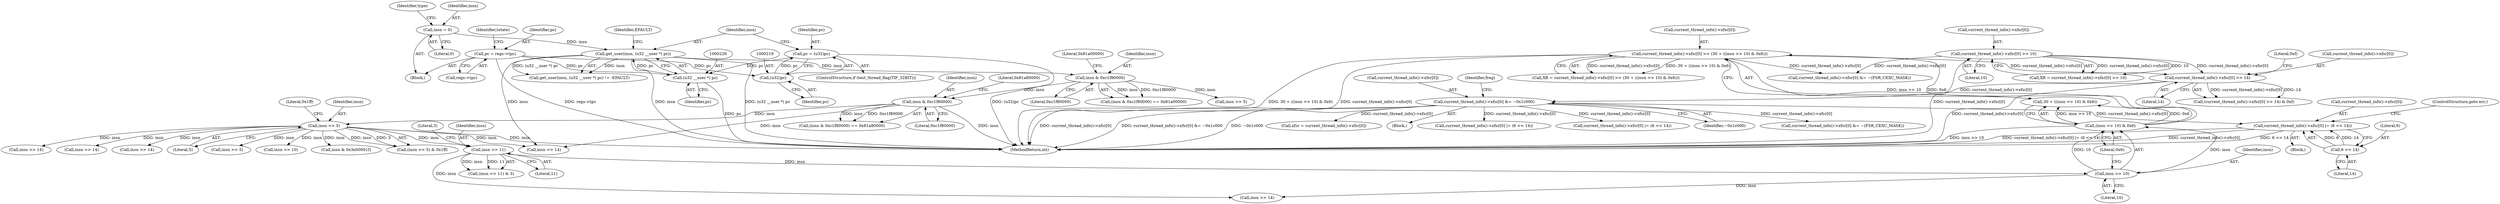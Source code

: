 digraph "0_linux_a8b0ca17b80e92faab46ee7179ba9e99ccb61233_42@array" {
"1001071" [label="(Call,current_thread_info()->xfsr[0] |= (6 << 14))"];
"1001046" [label="(Call,current_thread_info()->xfsr[0] &= ~0x1c000)"];
"1001031" [label="(Call,current_thread_info()->xfsr[0] >> 14)"];
"1000609" [label="(Call,current_thread_info()->xfsr[0] >> 10)"];
"1000619" [label="(Call,current_thread_info()->xfsr[0] >> (30 + ((insn >> 10) & 0x6)))"];
"1000627" [label="(Call,(insn >> 10) & 0x6)"];
"1000628" [label="(Call,insn >> 10)"];
"1000603" [label="(Call,insn >> 11)"];
"1000571" [label="(Call,insn >> 5)"];
"1000561" [label="(Call,insn & 0xc1f80000)"];
"1000233" [label="(Call,insn & 0xc1f80000)"];
"1000223" [label="(Call,get_user(insn, (u32 __user *) pc))"];
"1000166" [label="(Call,insn = 0)"];
"1000225" [label="(Call,(u32 __user *) pc)"];
"1000216" [label="(Call,pc = (u32)pc)"];
"1000218" [label="(Call,(u32)pc)"];
"1000154" [label="(Call,pc = regs->tpc)"];
"1001077" [label="(Call,6 << 14)"];
"1000224" [label="(Identifier,insn)"];
"1000227" [label="(Identifier,pc)"];
"1000629" [label="(Identifier,insn)"];
"1000573" [label="(Literal,5)"];
"1001052" [label="(Identifier,~0x1c000)"];
"1001080" [label="(ControlStructure,goto err;)"];
"1001031" [label="(Call,current_thread_info()->xfsr[0] >> 14)"];
"1001070" [label="(Block,)"];
"1000166" [label="(Call,insn = 0)"];
"1000731" [label="(Call,insn >> 5)"];
"1000970" [label="(Call,current_thread_info()->xfsr[0] &= ~(FSR_CEXC_MASK))"];
"1000630" [label="(Literal,10)"];
"1000604" [label="(Identifier,insn)"];
"1000609" [label="(Call,current_thread_info()->xfsr[0] >> 10)"];
"1000615" [label="(Literal,10)"];
"1001079" [label="(Literal,14)"];
"1000213" [label="(ControlStructure,if (test_thread_flag(TIF_32BIT)))"];
"1000233" [label="(Call,insn & 0xc1f80000)"];
"1000225" [label="(Call,(u32 __user *) pc)"];
"1000957" [label="(Call,insn >> 10)"];
"1001001" [label="(Call,insn & 0x3e00001f)"];
"1000222" [label="(Call,get_user(insn, (u32 __user *) pc) != -EFAULT)"];
"1000628" [label="(Call,insn >> 10)"];
"1001765" [label="(Call,xfsr = current_thread_info()->xfsr[0])"];
"1000570" [label="(Call,(insn >> 5) & 0x1ff)"];
"1000560" [label="(Call,(insn & 0xc1f80000) == 0x81a80000)"];
"1000564" [label="(Literal,0x81a80000)"];
"1001015" [label="(Block,)"];
"1000168" [label="(Literal,0)"];
"1000152" [label="(Block,)"];
"1000625" [label="(Call,30 + ((insn >> 10) & 0x6))"];
"1000217" [label="(Identifier,pc)"];
"1000229" [label="(Identifier,EFAULT)"];
"1000571" [label="(Call,insn >> 5)"];
"1000235" [label="(Literal,0xc1f80000)"];
"1000232" [label="(Call,(insn & 0xc1f80000) == 0x81a00000)"];
"1000154" [label="(Call,pc = regs->tpc)"];
"1001047" [label="(Call,current_thread_info()->xfsr[0])"];
"1001072" [label="(Call,current_thread_info()->xfsr[0])"];
"1000561" [label="(Call,insn & 0xc1f80000)"];
"1001054" [label="(Identifier,freg)"];
"1001037" [label="(Literal,14)"];
"1000216" [label="(Call,pc = (u32)pc)"];
"1001046" [label="(Call,current_thread_info()->xfsr[0] &= ~0x1c000)"];
"1000161" [label="(Identifier,tstate)"];
"1001166" [label="(Call,current_thread_info()->xfsr[0] |= (6 << 14))"];
"1000627" [label="(Call,(insn >> 10) & 0x6)"];
"1000155" [label="(Identifier,pc)"];
"1000606" [label="(Literal,3)"];
"1000240" [label="(Call,insn >> 5)"];
"1000234" [label="(Identifier,insn)"];
"1000620" [label="(Call,current_thread_info()->xfsr[0])"];
"1001265" [label="(Call,current_thread_info()->xfsr[0] |= (6 << 14))"];
"1000619" [label="(Call,current_thread_info()->xfsr[0] >> (30 + ((insn >> 10) & 0x6)))"];
"1001071" [label="(Call,current_thread_info()->xfsr[0] |= (6 << 14))"];
"1000607" [label="(Call,XR = current_thread_info()->xfsr[0] >> 10)"];
"1000223" [label="(Call,get_user(insn, (u32 __user *) pc))"];
"1000617" [label="(Call,XR = current_thread_info()->xfsr[0] >> (30 + ((insn >> 10) & 0x6)))"];
"1000574" [label="(Literal,0x1ff)"];
"1000572" [label="(Identifier,insn)"];
"1000563" [label="(Literal,0xc1f80000)"];
"1000602" [label="(Call,(insn >> 11) & 3)"];
"1000842" [label="(Call,insn >> 14)"];
"1000562" [label="(Identifier,insn)"];
"1001078" [label="(Literal,6)"];
"1001056" [label="(Call,insn >> 14)"];
"1000603" [label="(Call,insn >> 11)"];
"1000605" [label="(Literal,11)"];
"1000610" [label="(Call,current_thread_info()->xfsr[0])"];
"1000156" [label="(Call,regs->tpc)"];
"1001895" [label="(MethodReturn,int)"];
"1000220" [label="(Identifier,pc)"];
"1000218" [label="(Call,(u32)pc)"];
"1000825" [label="(Call,insn >> 14)"];
"1000712" [label="(Call,insn >> 14)"];
"1000640" [label="(Call,insn >> 14)"];
"1000171" [label="(Identifier,type)"];
"1000236" [label="(Literal,0x81a00000)"];
"1001870" [label="(Call,current_thread_info()->xfsr[0] &= ~(FSR_CEXC_MASK))"];
"1001038" [label="(Literal,0xf)"];
"1001077" [label="(Call,6 << 14)"];
"1000631" [label="(Literal,0x6)"];
"1001030" [label="(Call,(current_thread_info()->xfsr[0] >> 14) & 0xf)"];
"1001032" [label="(Call,current_thread_info()->xfsr[0])"];
"1000167" [label="(Identifier,insn)"];
"1001071" -> "1001070"  [label="AST: "];
"1001071" -> "1001077"  [label="CFG: "];
"1001072" -> "1001071"  [label="AST: "];
"1001077" -> "1001071"  [label="AST: "];
"1001080" -> "1001071"  [label="CFG: "];
"1001071" -> "1001895"  [label="DDG: current_thread_info()->xfsr[0]"];
"1001071" -> "1001895"  [label="DDG: 6 << 14"];
"1001071" -> "1001895"  [label="DDG: current_thread_info()->xfsr[0] |= (6 << 14)"];
"1001046" -> "1001071"  [label="DDG: current_thread_info()->xfsr[0]"];
"1001077" -> "1001071"  [label="DDG: 6"];
"1001077" -> "1001071"  [label="DDG: 14"];
"1001046" -> "1001015"  [label="AST: "];
"1001046" -> "1001052"  [label="CFG: "];
"1001047" -> "1001046"  [label="AST: "];
"1001052" -> "1001046"  [label="AST: "];
"1001054" -> "1001046"  [label="CFG: "];
"1001046" -> "1001895"  [label="DDG: current_thread_info()->xfsr[0]"];
"1001046" -> "1001895"  [label="DDG: current_thread_info()->xfsr[0] &= ~0x1c000"];
"1001046" -> "1001895"  [label="DDG: ~0x1c000"];
"1001031" -> "1001046"  [label="DDG: current_thread_info()->xfsr[0]"];
"1001046" -> "1001166"  [label="DDG: current_thread_info()->xfsr[0]"];
"1001046" -> "1001265"  [label="DDG: current_thread_info()->xfsr[0]"];
"1001046" -> "1001765"  [label="DDG: current_thread_info()->xfsr[0]"];
"1001046" -> "1001870"  [label="DDG: current_thread_info()->xfsr[0]"];
"1001031" -> "1001030"  [label="AST: "];
"1001031" -> "1001037"  [label="CFG: "];
"1001032" -> "1001031"  [label="AST: "];
"1001037" -> "1001031"  [label="AST: "];
"1001038" -> "1001031"  [label="CFG: "];
"1001031" -> "1001895"  [label="DDG: current_thread_info()->xfsr[0]"];
"1001031" -> "1001030"  [label="DDG: current_thread_info()->xfsr[0]"];
"1001031" -> "1001030"  [label="DDG: 14"];
"1000609" -> "1001031"  [label="DDG: current_thread_info()->xfsr[0]"];
"1000619" -> "1001031"  [label="DDG: current_thread_info()->xfsr[0]"];
"1000609" -> "1000607"  [label="AST: "];
"1000609" -> "1000615"  [label="CFG: "];
"1000610" -> "1000609"  [label="AST: "];
"1000615" -> "1000609"  [label="AST: "];
"1000607" -> "1000609"  [label="CFG: "];
"1000609" -> "1001895"  [label="DDG: current_thread_info()->xfsr[0]"];
"1000609" -> "1000607"  [label="DDG: current_thread_info()->xfsr[0]"];
"1000609" -> "1000607"  [label="DDG: 10"];
"1000609" -> "1000970"  [label="DDG: current_thread_info()->xfsr[0]"];
"1000619" -> "1000617"  [label="AST: "];
"1000619" -> "1000625"  [label="CFG: "];
"1000620" -> "1000619"  [label="AST: "];
"1000625" -> "1000619"  [label="AST: "];
"1000617" -> "1000619"  [label="CFG: "];
"1000619" -> "1001895"  [label="DDG: 30 + ((insn >> 10) & 0x6)"];
"1000619" -> "1001895"  [label="DDG: current_thread_info()->xfsr[0]"];
"1000619" -> "1000617"  [label="DDG: current_thread_info()->xfsr[0]"];
"1000619" -> "1000617"  [label="DDG: 30 + ((insn >> 10) & 0x6)"];
"1000627" -> "1000619"  [label="DDG: insn >> 10"];
"1000627" -> "1000619"  [label="DDG: 0x6"];
"1000619" -> "1000970"  [label="DDG: current_thread_info()->xfsr[0]"];
"1000627" -> "1000625"  [label="AST: "];
"1000627" -> "1000631"  [label="CFG: "];
"1000628" -> "1000627"  [label="AST: "];
"1000631" -> "1000627"  [label="AST: "];
"1000625" -> "1000627"  [label="CFG: "];
"1000627" -> "1001895"  [label="DDG: insn >> 10"];
"1000627" -> "1000625"  [label="DDG: insn >> 10"];
"1000627" -> "1000625"  [label="DDG: 0x6"];
"1000628" -> "1000627"  [label="DDG: insn"];
"1000628" -> "1000627"  [label="DDG: 10"];
"1000628" -> "1000630"  [label="CFG: "];
"1000629" -> "1000628"  [label="AST: "];
"1000630" -> "1000628"  [label="AST: "];
"1000631" -> "1000628"  [label="CFG: "];
"1000603" -> "1000628"  [label="DDG: insn"];
"1000628" -> "1000640"  [label="DDG: insn"];
"1000603" -> "1000602"  [label="AST: "];
"1000603" -> "1000605"  [label="CFG: "];
"1000604" -> "1000603"  [label="AST: "];
"1000605" -> "1000603"  [label="AST: "];
"1000606" -> "1000603"  [label="CFG: "];
"1000603" -> "1000602"  [label="DDG: insn"];
"1000603" -> "1000602"  [label="DDG: 11"];
"1000571" -> "1000603"  [label="DDG: insn"];
"1000603" -> "1000640"  [label="DDG: insn"];
"1000571" -> "1000570"  [label="AST: "];
"1000571" -> "1000573"  [label="CFG: "];
"1000572" -> "1000571"  [label="AST: "];
"1000573" -> "1000571"  [label="AST: "];
"1000574" -> "1000571"  [label="CFG: "];
"1000571" -> "1001895"  [label="DDG: insn"];
"1000571" -> "1000570"  [label="DDG: insn"];
"1000571" -> "1000570"  [label="DDG: 5"];
"1000561" -> "1000571"  [label="DDG: insn"];
"1000571" -> "1000712"  [label="DDG: insn"];
"1000571" -> "1000731"  [label="DDG: insn"];
"1000571" -> "1000825"  [label="DDG: insn"];
"1000571" -> "1000842"  [label="DDG: insn"];
"1000571" -> "1000957"  [label="DDG: insn"];
"1000571" -> "1001001"  [label="DDG: insn"];
"1000571" -> "1001056"  [label="DDG: insn"];
"1000561" -> "1000560"  [label="AST: "];
"1000561" -> "1000563"  [label="CFG: "];
"1000562" -> "1000561"  [label="AST: "];
"1000563" -> "1000561"  [label="AST: "];
"1000564" -> "1000561"  [label="CFG: "];
"1000561" -> "1001895"  [label="DDG: insn"];
"1000561" -> "1000560"  [label="DDG: insn"];
"1000561" -> "1000560"  [label="DDG: 0xc1f80000"];
"1000233" -> "1000561"  [label="DDG: insn"];
"1000561" -> "1001056"  [label="DDG: insn"];
"1000233" -> "1000232"  [label="AST: "];
"1000233" -> "1000235"  [label="CFG: "];
"1000234" -> "1000233"  [label="AST: "];
"1000235" -> "1000233"  [label="AST: "];
"1000236" -> "1000233"  [label="CFG: "];
"1000233" -> "1000232"  [label="DDG: insn"];
"1000233" -> "1000232"  [label="DDG: 0xc1f80000"];
"1000223" -> "1000233"  [label="DDG: insn"];
"1000233" -> "1000240"  [label="DDG: insn"];
"1000223" -> "1000222"  [label="AST: "];
"1000223" -> "1000225"  [label="CFG: "];
"1000224" -> "1000223"  [label="AST: "];
"1000225" -> "1000223"  [label="AST: "];
"1000229" -> "1000223"  [label="CFG: "];
"1000223" -> "1001895"  [label="DDG: (u32 __user *) pc"];
"1000223" -> "1001895"  [label="DDG: insn"];
"1000223" -> "1000222"  [label="DDG: insn"];
"1000223" -> "1000222"  [label="DDG: (u32 __user *) pc"];
"1000166" -> "1000223"  [label="DDG: insn"];
"1000225" -> "1000223"  [label="DDG: pc"];
"1000223" -> "1001056"  [label="DDG: insn"];
"1000166" -> "1000152"  [label="AST: "];
"1000166" -> "1000168"  [label="CFG: "];
"1000167" -> "1000166"  [label="AST: "];
"1000168" -> "1000166"  [label="AST: "];
"1000171" -> "1000166"  [label="CFG: "];
"1000225" -> "1000227"  [label="CFG: "];
"1000226" -> "1000225"  [label="AST: "];
"1000227" -> "1000225"  [label="AST: "];
"1000225" -> "1001895"  [label="DDG: pc"];
"1000216" -> "1000225"  [label="DDG: pc"];
"1000154" -> "1000225"  [label="DDG: pc"];
"1000216" -> "1000213"  [label="AST: "];
"1000216" -> "1000218"  [label="CFG: "];
"1000217" -> "1000216"  [label="AST: "];
"1000218" -> "1000216"  [label="AST: "];
"1000224" -> "1000216"  [label="CFG: "];
"1000216" -> "1001895"  [label="DDG: (u32)pc"];
"1000218" -> "1000216"  [label="DDG: pc"];
"1000218" -> "1000220"  [label="CFG: "];
"1000219" -> "1000218"  [label="AST: "];
"1000220" -> "1000218"  [label="AST: "];
"1000154" -> "1000218"  [label="DDG: pc"];
"1000154" -> "1000152"  [label="AST: "];
"1000154" -> "1000156"  [label="CFG: "];
"1000155" -> "1000154"  [label="AST: "];
"1000156" -> "1000154"  [label="AST: "];
"1000161" -> "1000154"  [label="CFG: "];
"1000154" -> "1001895"  [label="DDG: regs->tpc"];
"1001077" -> "1001079"  [label="CFG: "];
"1001078" -> "1001077"  [label="AST: "];
"1001079" -> "1001077"  [label="AST: "];
}
